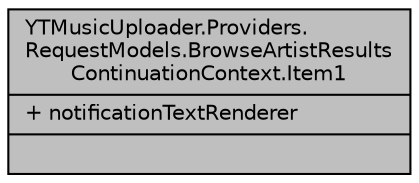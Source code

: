 digraph "YTMusicUploader.Providers.RequestModels.BrowseArtistResultsContinuationContext.Item1"
{
 // LATEX_PDF_SIZE
  edge [fontname="Helvetica",fontsize="10",labelfontname="Helvetica",labelfontsize="10"];
  node [fontname="Helvetica",fontsize="10",shape=record];
  Node1 [label="{YTMusicUploader.Providers.\lRequestModels.BrowseArtistResults\lContinuationContext.Item1\n|+ notificationTextRenderer\l|}",height=0.2,width=0.4,color="black", fillcolor="grey75", style="filled", fontcolor="black",tooltip=" "];
}
